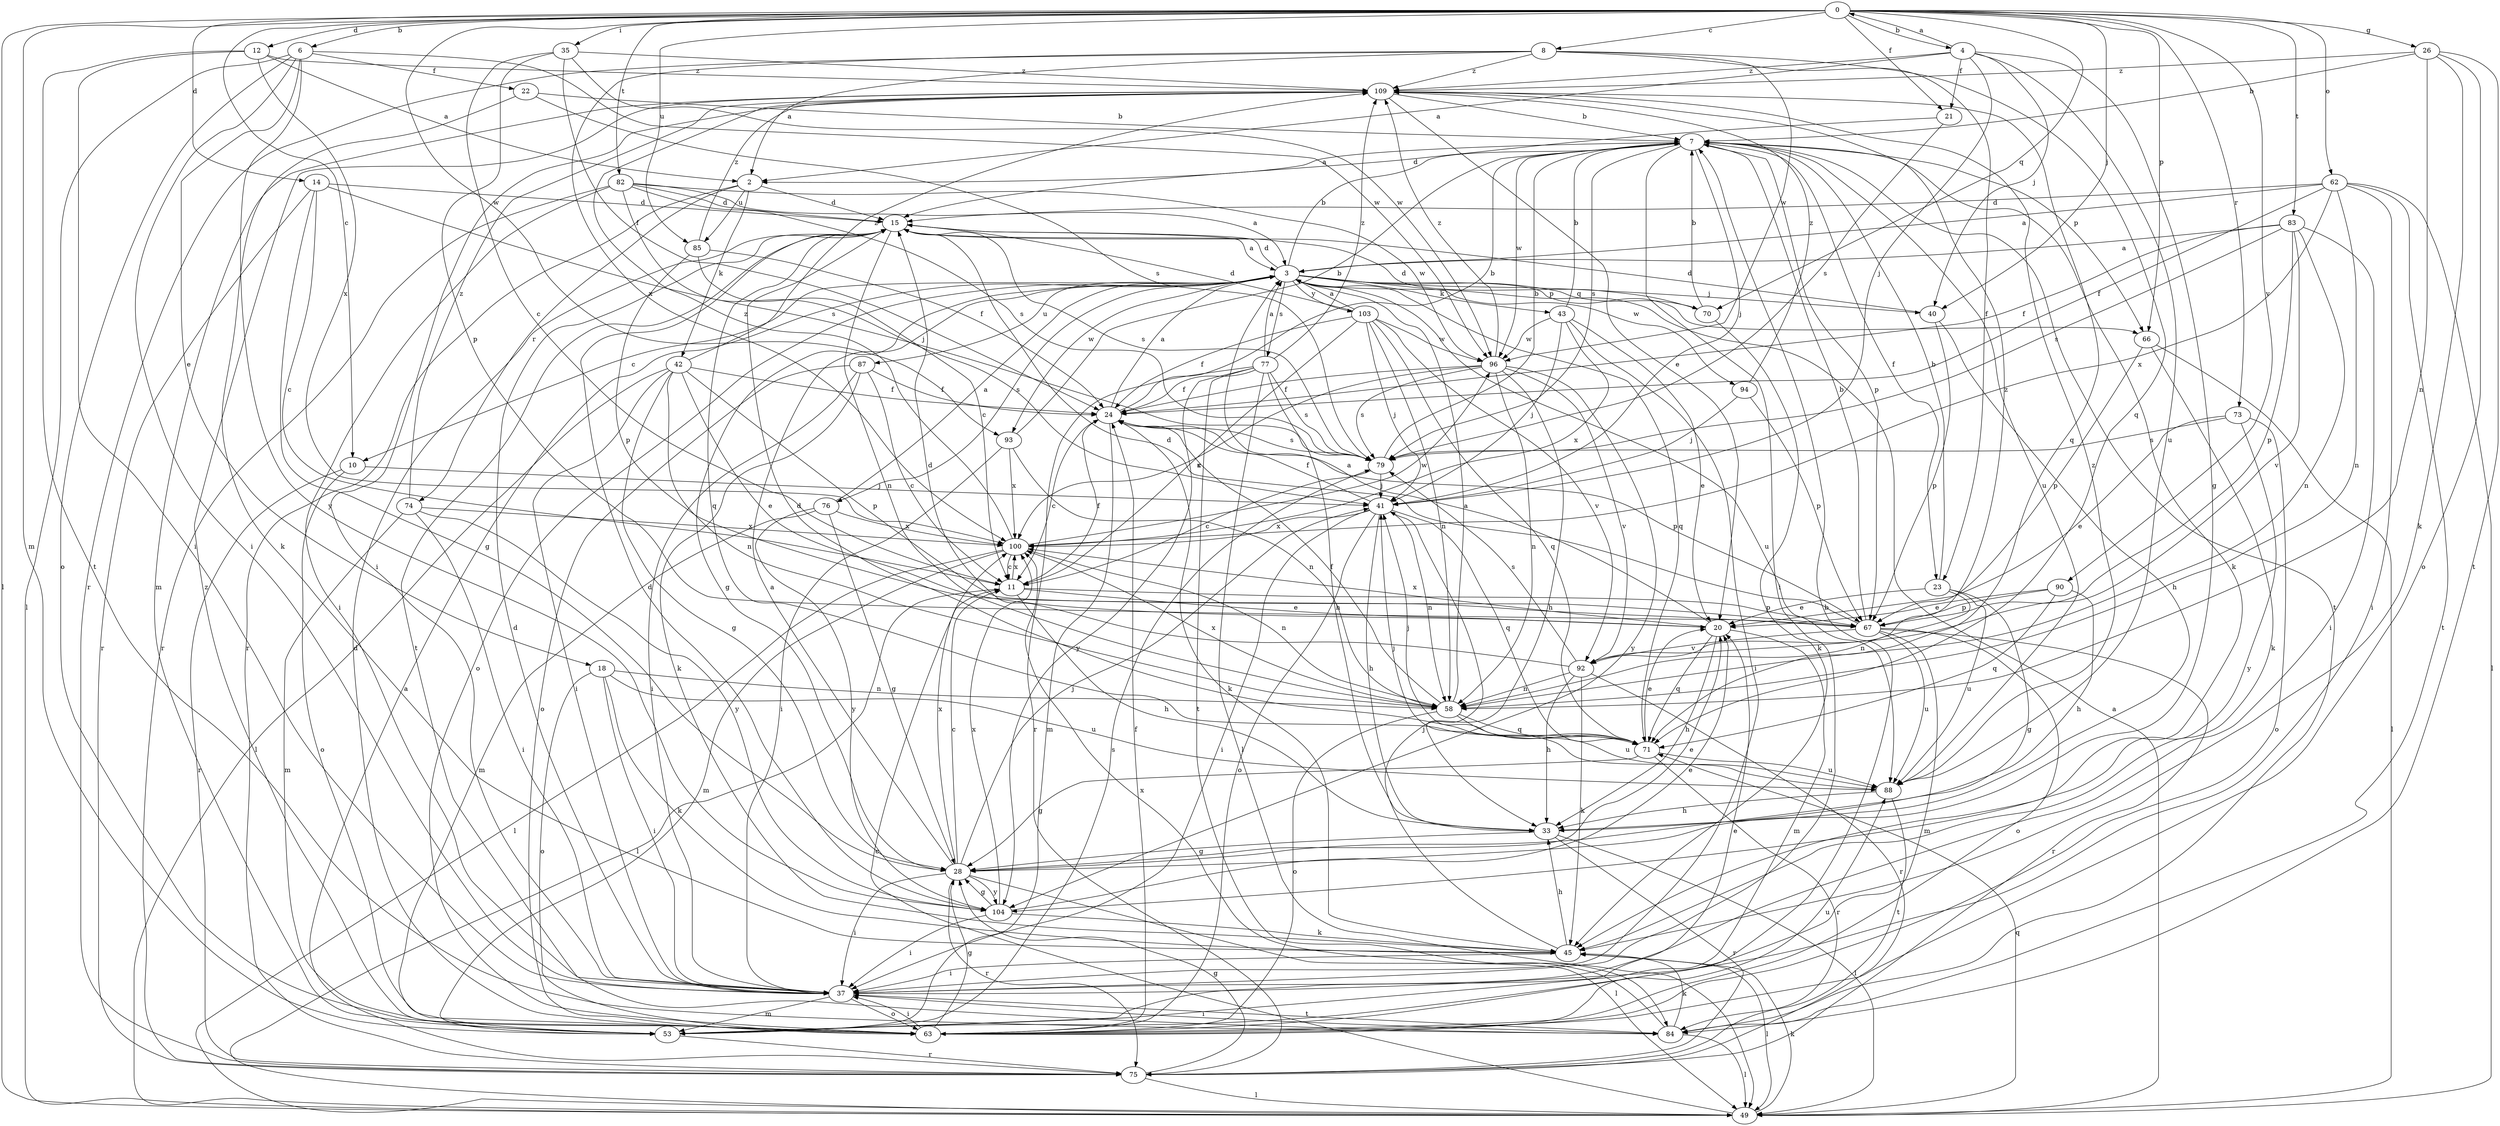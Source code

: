 strict digraph  {
0;
2;
3;
4;
6;
7;
8;
10;
11;
12;
14;
15;
18;
20;
21;
22;
23;
24;
26;
28;
33;
35;
37;
40;
41;
42;
43;
45;
49;
53;
58;
62;
63;
66;
67;
70;
71;
73;
74;
75;
76;
77;
79;
82;
83;
84;
85;
87;
88;
90;
92;
93;
94;
96;
100;
103;
104;
109;
0 -> 4  [label=b];
0 -> 6  [label=b];
0 -> 8  [label=c];
0 -> 10  [label=c];
0 -> 12  [label=d];
0 -> 14  [label=d];
0 -> 21  [label=f];
0 -> 26  [label=g];
0 -> 35  [label=i];
0 -> 40  [label=j];
0 -> 49  [label=l];
0 -> 53  [label=m];
0 -> 62  [label=o];
0 -> 66  [label=p];
0 -> 70  [label=q];
0 -> 73  [label=r];
0 -> 82  [label=t];
0 -> 83  [label=t];
0 -> 85  [label=u];
0 -> 90  [label=v];
0 -> 93  [label=w];
2 -> 15  [label=d];
2 -> 42  [label=k];
2 -> 74  [label=r];
2 -> 75  [label=r];
2 -> 85  [label=u];
3 -> 7  [label=b];
3 -> 10  [label=c];
3 -> 15  [label=d];
3 -> 28  [label=g];
3 -> 40  [label=j];
3 -> 43  [label=k];
3 -> 63  [label=o];
3 -> 66  [label=p];
3 -> 70  [label=q];
3 -> 71  [label=q];
3 -> 76  [label=s];
3 -> 77  [label=s];
3 -> 87  [label=u];
3 -> 88  [label=u];
3 -> 93  [label=w];
3 -> 94  [label=w];
3 -> 103  [label=y];
4 -> 0  [label=a];
4 -> 2  [label=a];
4 -> 21  [label=f];
4 -> 28  [label=g];
4 -> 40  [label=j];
4 -> 41  [label=j];
4 -> 88  [label=u];
4 -> 109  [label=z];
6 -> 18  [label=e];
6 -> 22  [label=f];
6 -> 37  [label=i];
6 -> 49  [label=l];
6 -> 63  [label=o];
6 -> 96  [label=w];
6 -> 104  [label=y];
7 -> 2  [label=a];
7 -> 23  [label=f];
7 -> 37  [label=i];
7 -> 41  [label=j];
7 -> 45  [label=k];
7 -> 66  [label=p];
7 -> 67  [label=p];
7 -> 79  [label=s];
7 -> 84  [label=t];
7 -> 88  [label=u];
7 -> 96  [label=w];
8 -> 2  [label=a];
8 -> 23  [label=f];
8 -> 71  [label=q];
8 -> 75  [label=r];
8 -> 96  [label=w];
8 -> 100  [label=x];
8 -> 109  [label=z];
10 -> 41  [label=j];
10 -> 63  [label=o];
10 -> 75  [label=r];
11 -> 20  [label=e];
11 -> 24  [label=f];
11 -> 33  [label=h];
11 -> 49  [label=l];
11 -> 67  [label=p];
11 -> 100  [label=x];
12 -> 2  [label=a];
12 -> 37  [label=i];
12 -> 84  [label=t];
12 -> 100  [label=x];
12 -> 109  [label=z];
14 -> 11  [label=c];
14 -> 15  [label=d];
14 -> 28  [label=g];
14 -> 75  [label=r];
14 -> 79  [label=s];
15 -> 3  [label=a];
15 -> 58  [label=n];
15 -> 71  [label=q];
15 -> 79  [label=s];
15 -> 84  [label=t];
18 -> 37  [label=i];
18 -> 45  [label=k];
18 -> 58  [label=n];
18 -> 63  [label=o];
18 -> 88  [label=u];
20 -> 3  [label=a];
20 -> 33  [label=h];
20 -> 53  [label=m];
20 -> 71  [label=q];
20 -> 100  [label=x];
21 -> 15  [label=d];
21 -> 79  [label=s];
22 -> 7  [label=b];
22 -> 45  [label=k];
22 -> 79  [label=s];
23 -> 7  [label=b];
23 -> 20  [label=e];
23 -> 28  [label=g];
23 -> 58  [label=n];
23 -> 88  [label=u];
24 -> 3  [label=a];
24 -> 7  [label=b];
24 -> 11  [label=c];
24 -> 45  [label=k];
24 -> 53  [label=m];
24 -> 67  [label=p];
24 -> 79  [label=s];
26 -> 7  [label=b];
26 -> 45  [label=k];
26 -> 58  [label=n];
26 -> 63  [label=o];
26 -> 84  [label=t];
26 -> 109  [label=z];
28 -> 3  [label=a];
28 -> 11  [label=c];
28 -> 20  [label=e];
28 -> 37  [label=i];
28 -> 41  [label=j];
28 -> 49  [label=l];
28 -> 75  [label=r];
28 -> 100  [label=x];
28 -> 104  [label=y];
33 -> 28  [label=g];
33 -> 49  [label=l];
33 -> 75  [label=r];
35 -> 11  [label=c];
35 -> 24  [label=f];
35 -> 67  [label=p];
35 -> 96  [label=w];
35 -> 109  [label=z];
37 -> 15  [label=d];
37 -> 53  [label=m];
37 -> 63  [label=o];
37 -> 84  [label=t];
40 -> 15  [label=d];
40 -> 33  [label=h];
40 -> 67  [label=p];
41 -> 24  [label=f];
41 -> 33  [label=h];
41 -> 37  [label=i];
41 -> 58  [label=n];
41 -> 63  [label=o];
41 -> 71  [label=q];
41 -> 100  [label=x];
42 -> 20  [label=e];
42 -> 24  [label=f];
42 -> 28  [label=g];
42 -> 37  [label=i];
42 -> 49  [label=l];
42 -> 58  [label=n];
42 -> 67  [label=p];
42 -> 109  [label=z];
43 -> 7  [label=b];
43 -> 20  [label=e];
43 -> 37  [label=i];
43 -> 41  [label=j];
43 -> 96  [label=w];
43 -> 100  [label=x];
45 -> 33  [label=h];
45 -> 37  [label=i];
45 -> 41  [label=j];
45 -> 49  [label=l];
49 -> 3  [label=a];
49 -> 11  [label=c];
49 -> 45  [label=k];
49 -> 71  [label=q];
53 -> 20  [label=e];
53 -> 75  [label=r];
53 -> 79  [label=s];
58 -> 3  [label=a];
58 -> 24  [label=f];
58 -> 63  [label=o];
58 -> 71  [label=q];
58 -> 88  [label=u];
58 -> 100  [label=x];
62 -> 3  [label=a];
62 -> 15  [label=d];
62 -> 24  [label=f];
62 -> 37  [label=i];
62 -> 49  [label=l];
62 -> 58  [label=n];
62 -> 84  [label=t];
62 -> 100  [label=x];
63 -> 7  [label=b];
63 -> 15  [label=d];
63 -> 24  [label=f];
63 -> 28  [label=g];
63 -> 37  [label=i];
63 -> 88  [label=u];
63 -> 109  [label=z];
66 -> 45  [label=k];
66 -> 49  [label=l];
66 -> 67  [label=p];
67 -> 7  [label=b];
67 -> 15  [label=d];
67 -> 53  [label=m];
67 -> 63  [label=o];
67 -> 75  [label=r];
67 -> 88  [label=u];
67 -> 92  [label=v];
70 -> 7  [label=b];
70 -> 15  [label=d];
70 -> 45  [label=k];
71 -> 15  [label=d];
71 -> 20  [label=e];
71 -> 28  [label=g];
71 -> 41  [label=j];
71 -> 75  [label=r];
71 -> 88  [label=u];
73 -> 20  [label=e];
73 -> 63  [label=o];
73 -> 79  [label=s];
73 -> 104  [label=y];
74 -> 37  [label=i];
74 -> 53  [label=m];
74 -> 100  [label=x];
74 -> 104  [label=y];
74 -> 109  [label=z];
75 -> 3  [label=a];
75 -> 28  [label=g];
75 -> 49  [label=l];
76 -> 3  [label=a];
76 -> 28  [label=g];
76 -> 53  [label=m];
76 -> 100  [label=x];
76 -> 104  [label=y];
77 -> 3  [label=a];
77 -> 24  [label=f];
77 -> 33  [label=h];
77 -> 49  [label=l];
77 -> 75  [label=r];
77 -> 79  [label=s];
77 -> 84  [label=t];
77 -> 104  [label=y];
77 -> 109  [label=z];
79 -> 7  [label=b];
79 -> 11  [label=c];
79 -> 41  [label=j];
82 -> 3  [label=a];
82 -> 15  [label=d];
82 -> 37  [label=i];
82 -> 41  [label=j];
82 -> 75  [label=r];
82 -> 79  [label=s];
82 -> 96  [label=w];
83 -> 3  [label=a];
83 -> 24  [label=f];
83 -> 37  [label=i];
83 -> 58  [label=n];
83 -> 67  [label=p];
83 -> 79  [label=s];
83 -> 92  [label=v];
84 -> 37  [label=i];
84 -> 45  [label=k];
84 -> 49  [label=l];
84 -> 100  [label=x];
85 -> 11  [label=c];
85 -> 24  [label=f];
85 -> 67  [label=p];
85 -> 109  [label=z];
87 -> 11  [label=c];
87 -> 24  [label=f];
87 -> 37  [label=i];
87 -> 45  [label=k];
87 -> 63  [label=o];
88 -> 33  [label=h];
88 -> 41  [label=j];
88 -> 84  [label=t];
88 -> 109  [label=z];
90 -> 20  [label=e];
90 -> 33  [label=h];
90 -> 67  [label=p];
90 -> 71  [label=q];
92 -> 15  [label=d];
92 -> 33  [label=h];
92 -> 45  [label=k];
92 -> 58  [label=n];
92 -> 75  [label=r];
92 -> 79  [label=s];
92 -> 109  [label=z];
93 -> 7  [label=b];
93 -> 37  [label=i];
93 -> 58  [label=n];
93 -> 100  [label=x];
94 -> 41  [label=j];
94 -> 67  [label=p];
94 -> 109  [label=z];
96 -> 24  [label=f];
96 -> 33  [label=h];
96 -> 58  [label=n];
96 -> 79  [label=s];
96 -> 92  [label=v];
96 -> 100  [label=x];
96 -> 104  [label=y];
96 -> 109  [label=z];
100 -> 11  [label=c];
100 -> 49  [label=l];
100 -> 53  [label=m];
100 -> 58  [label=n];
100 -> 96  [label=w];
100 -> 109  [label=z];
103 -> 3  [label=a];
103 -> 11  [label=c];
103 -> 15  [label=d];
103 -> 24  [label=f];
103 -> 41  [label=j];
103 -> 58  [label=n];
103 -> 71  [label=q];
103 -> 92  [label=v];
103 -> 96  [label=w];
104 -> 15  [label=d];
104 -> 20  [label=e];
104 -> 28  [label=g];
104 -> 37  [label=i];
104 -> 45  [label=k];
104 -> 100  [label=x];
109 -> 7  [label=b];
109 -> 20  [label=e];
109 -> 37  [label=i];
109 -> 53  [label=m];
109 -> 71  [label=q];
}
